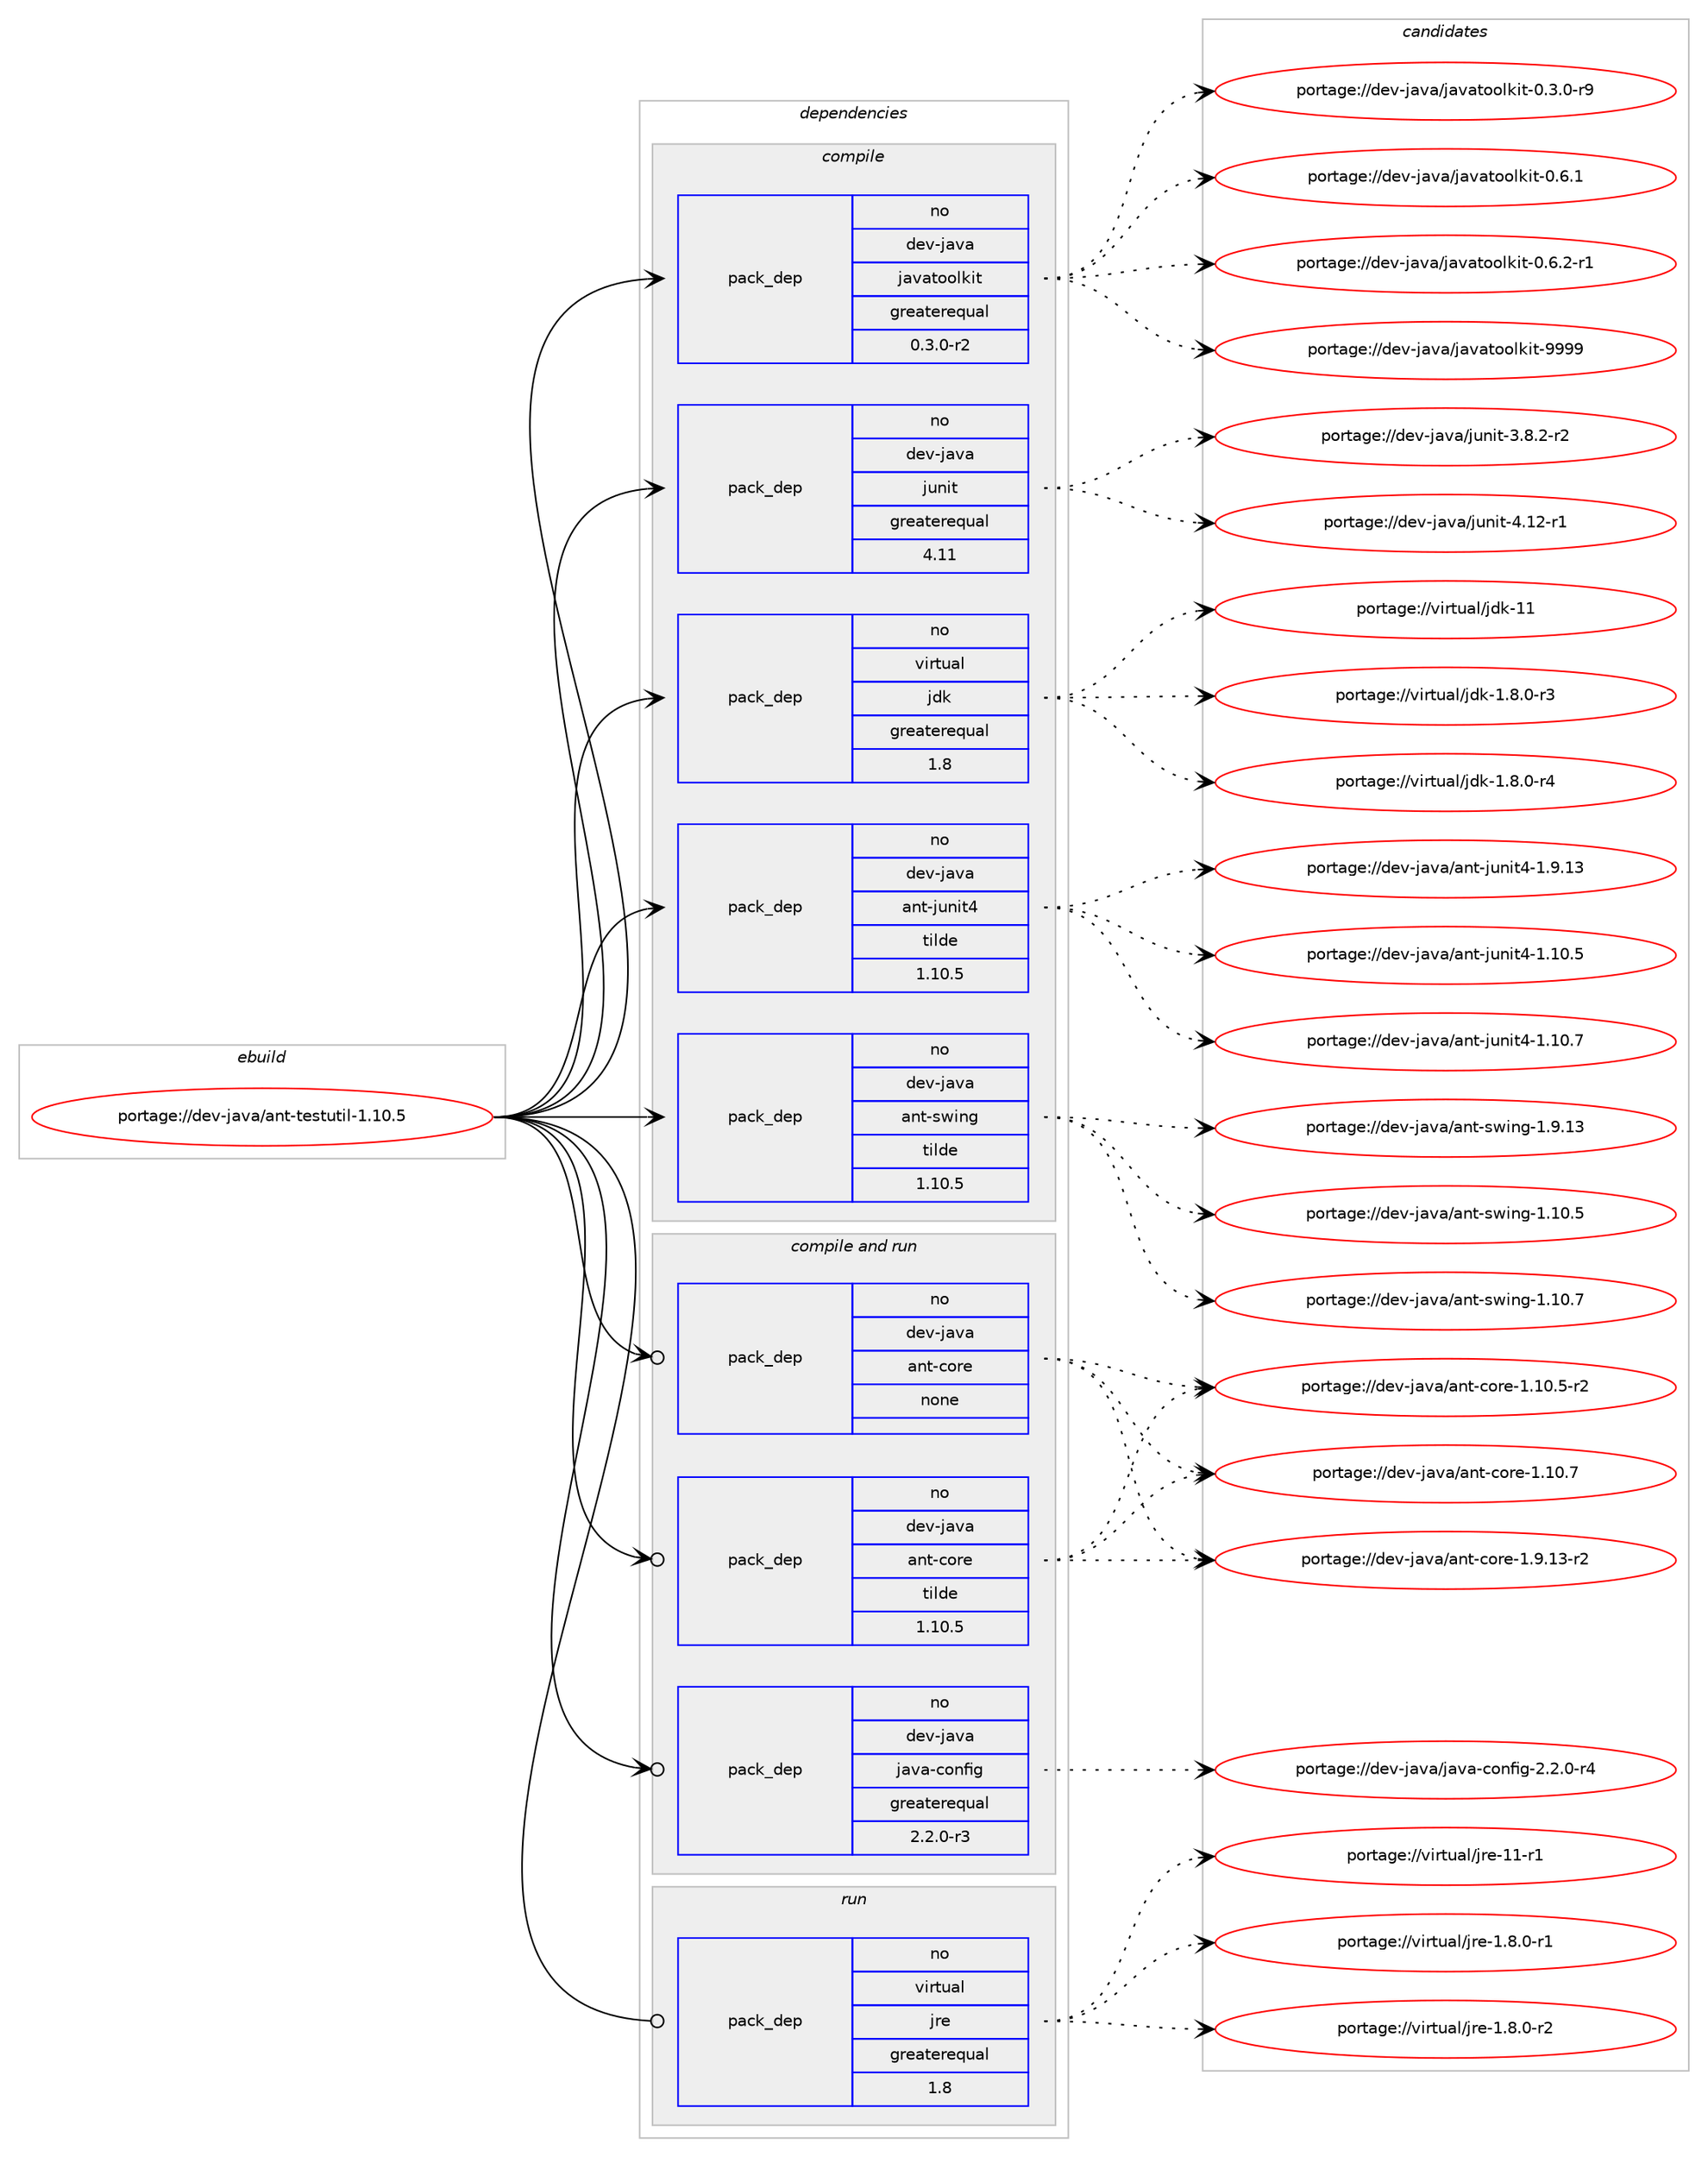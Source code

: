 digraph prolog {

# *************
# Graph options
# *************

newrank=true;
concentrate=true;
compound=true;
graph [rankdir=LR,fontname=Helvetica,fontsize=10,ranksep=1.5];#, ranksep=2.5, nodesep=0.2];
edge  [arrowhead=vee];
node  [fontname=Helvetica,fontsize=10];

# **********
# The ebuild
# **********

subgraph cluster_leftcol {
color=gray;
label=<<i>ebuild</i>>;
id [label="portage://dev-java/ant-testutil-1.10.5", color=red, width=4, href="../dev-java/ant-testutil-1.10.5.svg"];
}

# ****************
# The dependencies
# ****************

subgraph cluster_midcol {
color=gray;
label=<<i>dependencies</i>>;
subgraph cluster_compile {
fillcolor="#eeeeee";
style=filled;
label=<<i>compile</i>>;
subgraph pack65672 {
dependency86385 [label=<<TABLE BORDER="0" CELLBORDER="1" CELLSPACING="0" CELLPADDING="4" WIDTH="220"><TR><TD ROWSPAN="6" CELLPADDING="30">pack_dep</TD></TR><TR><TD WIDTH="110">no</TD></TR><TR><TD>dev-java</TD></TR><TR><TD>ant-junit4</TD></TR><TR><TD>tilde</TD></TR><TR><TD>1.10.5</TD></TR></TABLE>>, shape=none, color=blue];
}
id:e -> dependency86385:w [weight=20,style="solid",arrowhead="vee"];
subgraph pack65673 {
dependency86386 [label=<<TABLE BORDER="0" CELLBORDER="1" CELLSPACING="0" CELLPADDING="4" WIDTH="220"><TR><TD ROWSPAN="6" CELLPADDING="30">pack_dep</TD></TR><TR><TD WIDTH="110">no</TD></TR><TR><TD>dev-java</TD></TR><TR><TD>ant-swing</TD></TR><TR><TD>tilde</TD></TR><TR><TD>1.10.5</TD></TR></TABLE>>, shape=none, color=blue];
}
id:e -> dependency86386:w [weight=20,style="solid",arrowhead="vee"];
subgraph pack65674 {
dependency86387 [label=<<TABLE BORDER="0" CELLBORDER="1" CELLSPACING="0" CELLPADDING="4" WIDTH="220"><TR><TD ROWSPAN="6" CELLPADDING="30">pack_dep</TD></TR><TR><TD WIDTH="110">no</TD></TR><TR><TD>dev-java</TD></TR><TR><TD>javatoolkit</TD></TR><TR><TD>greaterequal</TD></TR><TR><TD>0.3.0-r2</TD></TR></TABLE>>, shape=none, color=blue];
}
id:e -> dependency86387:w [weight=20,style="solid",arrowhead="vee"];
subgraph pack65675 {
dependency86388 [label=<<TABLE BORDER="0" CELLBORDER="1" CELLSPACING="0" CELLPADDING="4" WIDTH="220"><TR><TD ROWSPAN="6" CELLPADDING="30">pack_dep</TD></TR><TR><TD WIDTH="110">no</TD></TR><TR><TD>dev-java</TD></TR><TR><TD>junit</TD></TR><TR><TD>greaterequal</TD></TR><TR><TD>4.11</TD></TR></TABLE>>, shape=none, color=blue];
}
id:e -> dependency86388:w [weight=20,style="solid",arrowhead="vee"];
subgraph pack65676 {
dependency86389 [label=<<TABLE BORDER="0" CELLBORDER="1" CELLSPACING="0" CELLPADDING="4" WIDTH="220"><TR><TD ROWSPAN="6" CELLPADDING="30">pack_dep</TD></TR><TR><TD WIDTH="110">no</TD></TR><TR><TD>virtual</TD></TR><TR><TD>jdk</TD></TR><TR><TD>greaterequal</TD></TR><TR><TD>1.8</TD></TR></TABLE>>, shape=none, color=blue];
}
id:e -> dependency86389:w [weight=20,style="solid",arrowhead="vee"];
}
subgraph cluster_compileandrun {
fillcolor="#eeeeee";
style=filled;
label=<<i>compile and run</i>>;
subgraph pack65677 {
dependency86390 [label=<<TABLE BORDER="0" CELLBORDER="1" CELLSPACING="0" CELLPADDING="4" WIDTH="220"><TR><TD ROWSPAN="6" CELLPADDING="30">pack_dep</TD></TR><TR><TD WIDTH="110">no</TD></TR><TR><TD>dev-java</TD></TR><TR><TD>ant-core</TD></TR><TR><TD>none</TD></TR><TR><TD></TD></TR></TABLE>>, shape=none, color=blue];
}
id:e -> dependency86390:w [weight=20,style="solid",arrowhead="odotvee"];
subgraph pack65678 {
dependency86391 [label=<<TABLE BORDER="0" CELLBORDER="1" CELLSPACING="0" CELLPADDING="4" WIDTH="220"><TR><TD ROWSPAN="6" CELLPADDING="30">pack_dep</TD></TR><TR><TD WIDTH="110">no</TD></TR><TR><TD>dev-java</TD></TR><TR><TD>ant-core</TD></TR><TR><TD>tilde</TD></TR><TR><TD>1.10.5</TD></TR></TABLE>>, shape=none, color=blue];
}
id:e -> dependency86391:w [weight=20,style="solid",arrowhead="odotvee"];
subgraph pack65679 {
dependency86392 [label=<<TABLE BORDER="0" CELLBORDER="1" CELLSPACING="0" CELLPADDING="4" WIDTH="220"><TR><TD ROWSPAN="6" CELLPADDING="30">pack_dep</TD></TR><TR><TD WIDTH="110">no</TD></TR><TR><TD>dev-java</TD></TR><TR><TD>java-config</TD></TR><TR><TD>greaterequal</TD></TR><TR><TD>2.2.0-r3</TD></TR></TABLE>>, shape=none, color=blue];
}
id:e -> dependency86392:w [weight=20,style="solid",arrowhead="odotvee"];
}
subgraph cluster_run {
fillcolor="#eeeeee";
style=filled;
label=<<i>run</i>>;
subgraph pack65680 {
dependency86393 [label=<<TABLE BORDER="0" CELLBORDER="1" CELLSPACING="0" CELLPADDING="4" WIDTH="220"><TR><TD ROWSPAN="6" CELLPADDING="30">pack_dep</TD></TR><TR><TD WIDTH="110">no</TD></TR><TR><TD>virtual</TD></TR><TR><TD>jre</TD></TR><TR><TD>greaterequal</TD></TR><TR><TD>1.8</TD></TR></TABLE>>, shape=none, color=blue];
}
id:e -> dependency86393:w [weight=20,style="solid",arrowhead="odot"];
}
}

# **************
# The candidates
# **************

subgraph cluster_choices {
rank=same;
color=gray;
label=<<i>candidates</i>>;

subgraph choice65672 {
color=black;
nodesep=1;
choiceportage1001011184510697118974797110116451061171101051165245494649484653 [label="portage://dev-java/ant-junit4-1.10.5", color=red, width=4,href="../dev-java/ant-junit4-1.10.5.svg"];
choiceportage1001011184510697118974797110116451061171101051165245494649484655 [label="portage://dev-java/ant-junit4-1.10.7", color=red, width=4,href="../dev-java/ant-junit4-1.10.7.svg"];
choiceportage1001011184510697118974797110116451061171101051165245494657464951 [label="portage://dev-java/ant-junit4-1.9.13", color=red, width=4,href="../dev-java/ant-junit4-1.9.13.svg"];
dependency86385:e -> choiceportage1001011184510697118974797110116451061171101051165245494649484653:w [style=dotted,weight="100"];
dependency86385:e -> choiceportage1001011184510697118974797110116451061171101051165245494649484655:w [style=dotted,weight="100"];
dependency86385:e -> choiceportage1001011184510697118974797110116451061171101051165245494657464951:w [style=dotted,weight="100"];
}
subgraph choice65673 {
color=black;
nodesep=1;
choiceportage10010111845106971189747971101164511511910511010345494649484653 [label="portage://dev-java/ant-swing-1.10.5", color=red, width=4,href="../dev-java/ant-swing-1.10.5.svg"];
choiceportage10010111845106971189747971101164511511910511010345494649484655 [label="portage://dev-java/ant-swing-1.10.7", color=red, width=4,href="../dev-java/ant-swing-1.10.7.svg"];
choiceportage10010111845106971189747971101164511511910511010345494657464951 [label="portage://dev-java/ant-swing-1.9.13", color=red, width=4,href="../dev-java/ant-swing-1.9.13.svg"];
dependency86386:e -> choiceportage10010111845106971189747971101164511511910511010345494649484653:w [style=dotted,weight="100"];
dependency86386:e -> choiceportage10010111845106971189747971101164511511910511010345494649484655:w [style=dotted,weight="100"];
dependency86386:e -> choiceportage10010111845106971189747971101164511511910511010345494657464951:w [style=dotted,weight="100"];
}
subgraph choice65674 {
color=black;
nodesep=1;
choiceportage1001011184510697118974710697118971161111111081071051164548465146484511457 [label="portage://dev-java/javatoolkit-0.3.0-r9", color=red, width=4,href="../dev-java/javatoolkit-0.3.0-r9.svg"];
choiceportage100101118451069711897471069711897116111111108107105116454846544649 [label="portage://dev-java/javatoolkit-0.6.1", color=red, width=4,href="../dev-java/javatoolkit-0.6.1.svg"];
choiceportage1001011184510697118974710697118971161111111081071051164548465446504511449 [label="portage://dev-java/javatoolkit-0.6.2-r1", color=red, width=4,href="../dev-java/javatoolkit-0.6.2-r1.svg"];
choiceportage1001011184510697118974710697118971161111111081071051164557575757 [label="portage://dev-java/javatoolkit-9999", color=red, width=4,href="../dev-java/javatoolkit-9999.svg"];
dependency86387:e -> choiceportage1001011184510697118974710697118971161111111081071051164548465146484511457:w [style=dotted,weight="100"];
dependency86387:e -> choiceportage100101118451069711897471069711897116111111108107105116454846544649:w [style=dotted,weight="100"];
dependency86387:e -> choiceportage1001011184510697118974710697118971161111111081071051164548465446504511449:w [style=dotted,weight="100"];
dependency86387:e -> choiceportage1001011184510697118974710697118971161111111081071051164557575757:w [style=dotted,weight="100"];
}
subgraph choice65675 {
color=black;
nodesep=1;
choiceportage100101118451069711897471061171101051164551465646504511450 [label="portage://dev-java/junit-3.8.2-r2", color=red, width=4,href="../dev-java/junit-3.8.2-r2.svg"];
choiceportage1001011184510697118974710611711010511645524649504511449 [label="portage://dev-java/junit-4.12-r1", color=red, width=4,href="../dev-java/junit-4.12-r1.svg"];
dependency86388:e -> choiceportage100101118451069711897471061171101051164551465646504511450:w [style=dotted,weight="100"];
dependency86388:e -> choiceportage1001011184510697118974710611711010511645524649504511449:w [style=dotted,weight="100"];
}
subgraph choice65676 {
color=black;
nodesep=1;
choiceportage11810511411611797108471061001074549465646484511451 [label="portage://virtual/jdk-1.8.0-r3", color=red, width=4,href="../virtual/jdk-1.8.0-r3.svg"];
choiceportage11810511411611797108471061001074549465646484511452 [label="portage://virtual/jdk-1.8.0-r4", color=red, width=4,href="../virtual/jdk-1.8.0-r4.svg"];
choiceportage1181051141161179710847106100107454949 [label="portage://virtual/jdk-11", color=red, width=4,href="../virtual/jdk-11.svg"];
dependency86389:e -> choiceportage11810511411611797108471061001074549465646484511451:w [style=dotted,weight="100"];
dependency86389:e -> choiceportage11810511411611797108471061001074549465646484511452:w [style=dotted,weight="100"];
dependency86389:e -> choiceportage1181051141161179710847106100107454949:w [style=dotted,weight="100"];
}
subgraph choice65677 {
color=black;
nodesep=1;
choiceportage10010111845106971189747971101164599111114101454946494846534511450 [label="portage://dev-java/ant-core-1.10.5-r2", color=red, width=4,href="../dev-java/ant-core-1.10.5-r2.svg"];
choiceportage1001011184510697118974797110116459911111410145494649484655 [label="portage://dev-java/ant-core-1.10.7", color=red, width=4,href="../dev-java/ant-core-1.10.7.svg"];
choiceportage10010111845106971189747971101164599111114101454946574649514511450 [label="portage://dev-java/ant-core-1.9.13-r2", color=red, width=4,href="../dev-java/ant-core-1.9.13-r2.svg"];
dependency86390:e -> choiceportage10010111845106971189747971101164599111114101454946494846534511450:w [style=dotted,weight="100"];
dependency86390:e -> choiceportage1001011184510697118974797110116459911111410145494649484655:w [style=dotted,weight="100"];
dependency86390:e -> choiceportage10010111845106971189747971101164599111114101454946574649514511450:w [style=dotted,weight="100"];
}
subgraph choice65678 {
color=black;
nodesep=1;
choiceportage10010111845106971189747971101164599111114101454946494846534511450 [label="portage://dev-java/ant-core-1.10.5-r2", color=red, width=4,href="../dev-java/ant-core-1.10.5-r2.svg"];
choiceportage1001011184510697118974797110116459911111410145494649484655 [label="portage://dev-java/ant-core-1.10.7", color=red, width=4,href="../dev-java/ant-core-1.10.7.svg"];
choiceportage10010111845106971189747971101164599111114101454946574649514511450 [label="portage://dev-java/ant-core-1.9.13-r2", color=red, width=4,href="../dev-java/ant-core-1.9.13-r2.svg"];
dependency86391:e -> choiceportage10010111845106971189747971101164599111114101454946494846534511450:w [style=dotted,weight="100"];
dependency86391:e -> choiceportage1001011184510697118974797110116459911111410145494649484655:w [style=dotted,weight="100"];
dependency86391:e -> choiceportage10010111845106971189747971101164599111114101454946574649514511450:w [style=dotted,weight="100"];
}
subgraph choice65679 {
color=black;
nodesep=1;
choiceportage10010111845106971189747106971189745991111101021051034550465046484511452 [label="portage://dev-java/java-config-2.2.0-r4", color=red, width=4,href="../dev-java/java-config-2.2.0-r4.svg"];
dependency86392:e -> choiceportage10010111845106971189747106971189745991111101021051034550465046484511452:w [style=dotted,weight="100"];
}
subgraph choice65680 {
color=black;
nodesep=1;
choiceportage11810511411611797108471061141014549465646484511449 [label="portage://virtual/jre-1.8.0-r1", color=red, width=4,href="../virtual/jre-1.8.0-r1.svg"];
choiceportage11810511411611797108471061141014549465646484511450 [label="portage://virtual/jre-1.8.0-r2", color=red, width=4,href="../virtual/jre-1.8.0-r2.svg"];
choiceportage11810511411611797108471061141014549494511449 [label="portage://virtual/jre-11-r1", color=red, width=4,href="../virtual/jre-11-r1.svg"];
dependency86393:e -> choiceportage11810511411611797108471061141014549465646484511449:w [style=dotted,weight="100"];
dependency86393:e -> choiceportage11810511411611797108471061141014549465646484511450:w [style=dotted,weight="100"];
dependency86393:e -> choiceportage11810511411611797108471061141014549494511449:w [style=dotted,weight="100"];
}
}

}
